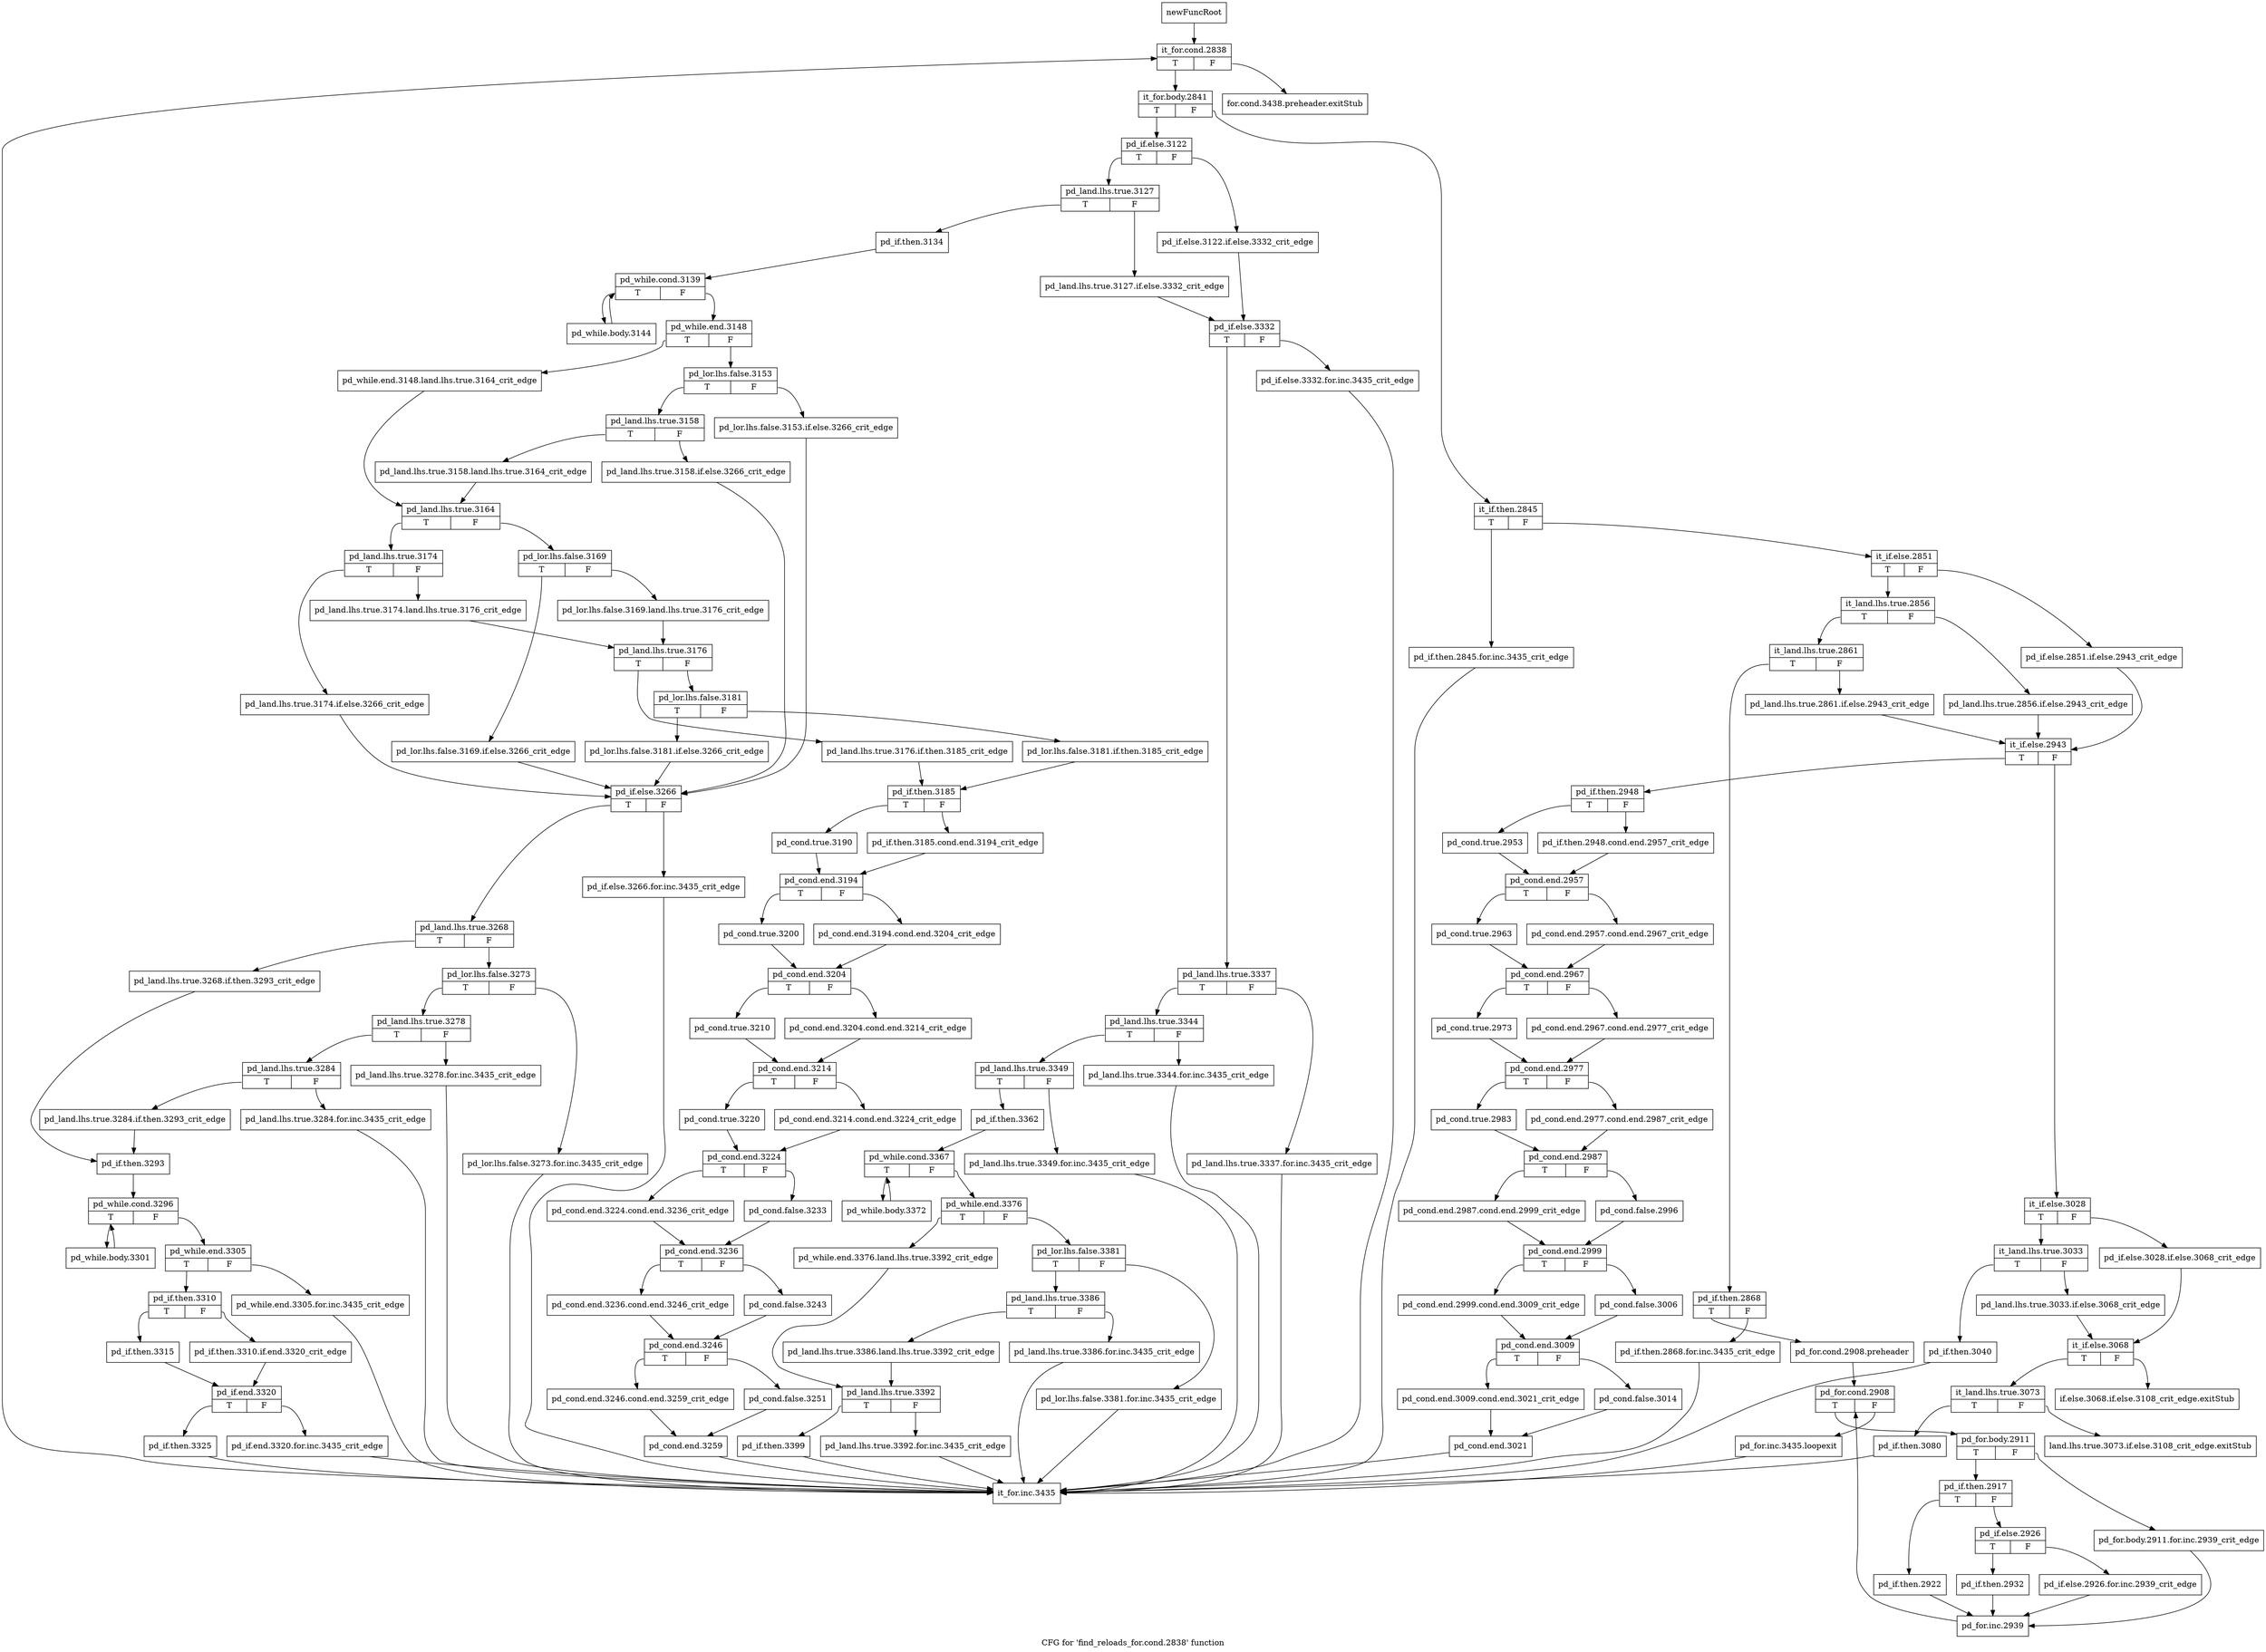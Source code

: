 digraph "CFG for 'find_reloads_for.cond.2838' function" {
	label="CFG for 'find_reloads_for.cond.2838' function";

	Node0xbc09050 [shape=record,label="{newFuncRoot}"];
	Node0xbc09050 -> Node0xbc0ca30;
	Node0xbc0c940 [shape=record,label="{for.cond.3438.preheader.exitStub}"];
	Node0xbc0c990 [shape=record,label="{if.else.3068.if.else.3108_crit_edge.exitStub}"];
	Node0xbc0c9e0 [shape=record,label="{land.lhs.true.3073.if.else.3108_crit_edge.exitStub}"];
	Node0xbc0ca30 [shape=record,label="{it_for.cond.2838|{<s0>T|<s1>F}}"];
	Node0xbc0ca30:s0 -> Node0xbc0ca80;
	Node0xbc0ca30:s1 -> Node0xbc0c940;
	Node0xbc0ca80 [shape=record,label="{it_for.body.2841|{<s0>T|<s1>F}}"];
	Node0xbc0ca80:s0 -> Node0xbc0db10;
	Node0xbc0ca80:s1 -> Node0xbc0cad0;
	Node0xbc0cad0 [shape=record,label="{it_if.then.2845|{<s0>T|<s1>F}}"];
	Node0xbc0cad0:s0 -> Node0xbc0dac0;
	Node0xbc0cad0:s1 -> Node0xbc0cb20;
	Node0xbc0cb20 [shape=record,label="{it_if.else.2851|{<s0>T|<s1>F}}"];
	Node0xbc0cb20:s0 -> Node0xbc0cbc0;
	Node0xbc0cb20:s1 -> Node0xbc0cb70;
	Node0xbc0cb70 [shape=record,label="{pd_if.else.2851.if.else.2943_crit_edge}"];
	Node0xbc0cb70 -> Node0xbc0cd00;
	Node0xbc0cbc0 [shape=record,label="{it_land.lhs.true.2856|{<s0>T|<s1>F}}"];
	Node0xbc0cbc0:s0 -> Node0xbc0cc60;
	Node0xbc0cbc0:s1 -> Node0xbc0cc10;
	Node0xbc0cc10 [shape=record,label="{pd_land.lhs.true.2856.if.else.2943_crit_edge}"];
	Node0xbc0cc10 -> Node0xbc0cd00;
	Node0xbc0cc60 [shape=record,label="{it_land.lhs.true.2861|{<s0>T|<s1>F}}"];
	Node0xbc0cc60:s0 -> Node0xbc0d6b0;
	Node0xbc0cc60:s1 -> Node0xbc0ccb0;
	Node0xbc0ccb0 [shape=record,label="{pd_land.lhs.true.2861.if.else.2943_crit_edge}"];
	Node0xbc0ccb0 -> Node0xbc0cd00;
	Node0xbc0cd00 [shape=record,label="{it_if.else.2943|{<s0>T|<s1>F}}"];
	Node0xbc0cd00:s0 -> Node0xbc0cfd0;
	Node0xbc0cd00:s1 -> Node0xbc0cd50;
	Node0xbc0cd50 [shape=record,label="{it_if.else.3028|{<s0>T|<s1>F}}"];
	Node0xbc0cd50:s0 -> Node0xbc0cdf0;
	Node0xbc0cd50:s1 -> Node0xbc0cda0;
	Node0xbc0cda0 [shape=record,label="{pd_if.else.3028.if.else.3068_crit_edge}"];
	Node0xbc0cda0 -> Node0xbc0ce90;
	Node0xbc0cdf0 [shape=record,label="{it_land.lhs.true.3033|{<s0>T|<s1>F}}"];
	Node0xbc0cdf0:s0 -> Node0xbc0cf80;
	Node0xbc0cdf0:s1 -> Node0xbc0ce40;
	Node0xbc0ce40 [shape=record,label="{pd_land.lhs.true.3033.if.else.3068_crit_edge}"];
	Node0xbc0ce40 -> Node0xbc0ce90;
	Node0xbc0ce90 [shape=record,label="{it_if.else.3068|{<s0>T|<s1>F}}"];
	Node0xbc0ce90:s0 -> Node0xbc0cee0;
	Node0xbc0ce90:s1 -> Node0xbc0c990;
	Node0xbc0cee0 [shape=record,label="{it_land.lhs.true.3073|{<s0>T|<s1>F}}"];
	Node0xbc0cee0:s0 -> Node0xbc0cf30;
	Node0xbc0cee0:s1 -> Node0xbc0c9e0;
	Node0xbc0cf30 [shape=record,label="{pd_if.then.3080}"];
	Node0xbc0cf30 -> Node0xbc0f6e0;
	Node0xbc0cf80 [shape=record,label="{pd_if.then.3040}"];
	Node0xbc0cf80 -> Node0xbc0f6e0;
	Node0xbc0cfd0 [shape=record,label="{pd_if.then.2948|{<s0>T|<s1>F}}"];
	Node0xbc0cfd0:s0 -> Node0xbc0d070;
	Node0xbc0cfd0:s1 -> Node0xbc0d020;
	Node0xbc0d020 [shape=record,label="{pd_if.then.2948.cond.end.2957_crit_edge}"];
	Node0xbc0d020 -> Node0xbc0d0c0;
	Node0xbc0d070 [shape=record,label="{pd_cond.true.2953}"];
	Node0xbc0d070 -> Node0xbc0d0c0;
	Node0xbc0d0c0 [shape=record,label="{pd_cond.end.2957|{<s0>T|<s1>F}}"];
	Node0xbc0d0c0:s0 -> Node0xbc0d160;
	Node0xbc0d0c0:s1 -> Node0xbc0d110;
	Node0xbc0d110 [shape=record,label="{pd_cond.end.2957.cond.end.2967_crit_edge}"];
	Node0xbc0d110 -> Node0xbc0d1b0;
	Node0xbc0d160 [shape=record,label="{pd_cond.true.2963}"];
	Node0xbc0d160 -> Node0xbc0d1b0;
	Node0xbc0d1b0 [shape=record,label="{pd_cond.end.2967|{<s0>T|<s1>F}}"];
	Node0xbc0d1b0:s0 -> Node0xbc0d250;
	Node0xbc0d1b0:s1 -> Node0xbc0d200;
	Node0xbc0d200 [shape=record,label="{pd_cond.end.2967.cond.end.2977_crit_edge}"];
	Node0xbc0d200 -> Node0xbc0d2a0;
	Node0xbc0d250 [shape=record,label="{pd_cond.true.2973}"];
	Node0xbc0d250 -> Node0xbc0d2a0;
	Node0xbc0d2a0 [shape=record,label="{pd_cond.end.2977|{<s0>T|<s1>F}}"];
	Node0xbc0d2a0:s0 -> Node0xbc0d340;
	Node0xbc0d2a0:s1 -> Node0xbc0d2f0;
	Node0xbc0d2f0 [shape=record,label="{pd_cond.end.2977.cond.end.2987_crit_edge}"];
	Node0xbc0d2f0 -> Node0xbc0d390;
	Node0xbc0d340 [shape=record,label="{pd_cond.true.2983}"];
	Node0xbc0d340 -> Node0xbc0d390;
	Node0xbc0d390 [shape=record,label="{pd_cond.end.2987|{<s0>T|<s1>F}}"];
	Node0xbc0d390:s0 -> Node0xbc0d430;
	Node0xbc0d390:s1 -> Node0xbc0d3e0;
	Node0xbc0d3e0 [shape=record,label="{pd_cond.false.2996}"];
	Node0xbc0d3e0 -> Node0xbc0d480;
	Node0xbc0d430 [shape=record,label="{pd_cond.end.2987.cond.end.2999_crit_edge}"];
	Node0xbc0d430 -> Node0xbc0d480;
	Node0xbc0d480 [shape=record,label="{pd_cond.end.2999|{<s0>T|<s1>F}}"];
	Node0xbc0d480:s0 -> Node0xbc0d520;
	Node0xbc0d480:s1 -> Node0xbc0d4d0;
	Node0xbc0d4d0 [shape=record,label="{pd_cond.false.3006}"];
	Node0xbc0d4d0 -> Node0xbc0d570;
	Node0xbc0d520 [shape=record,label="{pd_cond.end.2999.cond.end.3009_crit_edge}"];
	Node0xbc0d520 -> Node0xbc0d570;
	Node0xbc0d570 [shape=record,label="{pd_cond.end.3009|{<s0>T|<s1>F}}"];
	Node0xbc0d570:s0 -> Node0xbc0d610;
	Node0xbc0d570:s1 -> Node0xbc0d5c0;
	Node0xbc0d5c0 [shape=record,label="{pd_cond.false.3014}"];
	Node0xbc0d5c0 -> Node0xbc0d660;
	Node0xbc0d610 [shape=record,label="{pd_cond.end.3009.cond.end.3021_crit_edge}"];
	Node0xbc0d610 -> Node0xbc0d660;
	Node0xbc0d660 [shape=record,label="{pd_cond.end.3021}"];
	Node0xbc0d660 -> Node0xbc0f6e0;
	Node0xbc0d6b0 [shape=record,label="{pd_if.then.2868|{<s0>T|<s1>F}}"];
	Node0xbc0d6b0:s0 -> Node0xbc0d750;
	Node0xbc0d6b0:s1 -> Node0xbc0d700;
	Node0xbc0d700 [shape=record,label="{pd_if.then.2868.for.inc.3435_crit_edge}"];
	Node0xbc0d700 -> Node0xbc0f6e0;
	Node0xbc0d750 [shape=record,label="{pd_for.cond.2908.preheader}"];
	Node0xbc0d750 -> Node0xbc0d7a0;
	Node0xbc0d7a0 [shape=record,label="{pd_for.cond.2908|{<s0>T|<s1>F}}"];
	Node0xbc0d7a0:s0 -> Node0xbc0d840;
	Node0xbc0d7a0:s1 -> Node0xbc0d7f0;
	Node0xbc0d7f0 [shape=record,label="{pd_for.inc.3435.loopexit}"];
	Node0xbc0d7f0 -> Node0xbc0f6e0;
	Node0xbc0d840 [shape=record,label="{pd_for.body.2911|{<s0>T|<s1>F}}"];
	Node0xbc0d840:s0 -> Node0xbc0d8e0;
	Node0xbc0d840:s1 -> Node0xbc0d890;
	Node0xbc0d890 [shape=record,label="{pd_for.body.2911.for.inc.2939_crit_edge}"];
	Node0xbc0d890 -> Node0xbc0da70;
	Node0xbc0d8e0 [shape=record,label="{pd_if.then.2917|{<s0>T|<s1>F}}"];
	Node0xbc0d8e0:s0 -> Node0xbc0da20;
	Node0xbc0d8e0:s1 -> Node0xbc0d930;
	Node0xbc0d930 [shape=record,label="{pd_if.else.2926|{<s0>T|<s1>F}}"];
	Node0xbc0d930:s0 -> Node0xbc0d9d0;
	Node0xbc0d930:s1 -> Node0xbc0d980;
	Node0xbc0d980 [shape=record,label="{pd_if.else.2926.for.inc.2939_crit_edge}"];
	Node0xbc0d980 -> Node0xbc0da70;
	Node0xbc0d9d0 [shape=record,label="{pd_if.then.2932}"];
	Node0xbc0d9d0 -> Node0xbc0da70;
	Node0xbc0da20 [shape=record,label="{pd_if.then.2922}"];
	Node0xbc0da20 -> Node0xbc0da70;
	Node0xbc0da70 [shape=record,label="{pd_for.inc.2939}"];
	Node0xbc0da70 -> Node0xbc0d7a0;
	Node0xbc0dac0 [shape=record,label="{pd_if.then.2845.for.inc.3435_crit_edge}"];
	Node0xbc0dac0 -> Node0xbc0f6e0;
	Node0xbc0db10 [shape=record,label="{pd_if.else.3122|{<s0>T|<s1>F}}"];
	Node0xbc0db10:s0 -> Node0xbc0dbb0;
	Node0xbc0db10:s1 -> Node0xbc0db60;
	Node0xbc0db60 [shape=record,label="{pd_if.else.3122.if.else.3332_crit_edge}"];
	Node0xbc0db60 -> Node0xbc0dc50;
	Node0xbc0dbb0 [shape=record,label="{pd_land.lhs.true.3127|{<s0>T|<s1>F}}"];
	Node0xbc0dbb0:s0 -> Node0xbc0e2e0;
	Node0xbc0dbb0:s1 -> Node0xbc0dc00;
	Node0xbc0dc00 [shape=record,label="{pd_land.lhs.true.3127.if.else.3332_crit_edge}"];
	Node0xbc0dc00 -> Node0xbc0dc50;
	Node0xbc0dc50 [shape=record,label="{pd_if.else.3332|{<s0>T|<s1>F}}"];
	Node0xbc0dc50:s0 -> Node0xbc0dcf0;
	Node0xbc0dc50:s1 -> Node0xbc0dca0;
	Node0xbc0dca0 [shape=record,label="{pd_if.else.3332.for.inc.3435_crit_edge}"];
	Node0xbc0dca0 -> Node0xbc0f6e0;
	Node0xbc0dcf0 [shape=record,label="{pd_land.lhs.true.3337|{<s0>T|<s1>F}}"];
	Node0xbc0dcf0:s0 -> Node0xbc0dd90;
	Node0xbc0dcf0:s1 -> Node0xbc0dd40;
	Node0xbc0dd40 [shape=record,label="{pd_land.lhs.true.3337.for.inc.3435_crit_edge}"];
	Node0xbc0dd40 -> Node0xbc0f6e0;
	Node0xbc0dd90 [shape=record,label="{pd_land.lhs.true.3344|{<s0>T|<s1>F}}"];
	Node0xbc0dd90:s0 -> Node0xbc0de30;
	Node0xbc0dd90:s1 -> Node0xbc0dde0;
	Node0xbc0dde0 [shape=record,label="{pd_land.lhs.true.3344.for.inc.3435_crit_edge}"];
	Node0xbc0dde0 -> Node0xbc0f6e0;
	Node0xbc0de30 [shape=record,label="{pd_land.lhs.true.3349|{<s0>T|<s1>F}}"];
	Node0xbc0de30:s0 -> Node0xbc0ded0;
	Node0xbc0de30:s1 -> Node0xbc0de80;
	Node0xbc0de80 [shape=record,label="{pd_land.lhs.true.3349.for.inc.3435_crit_edge}"];
	Node0xbc0de80 -> Node0xbc0f6e0;
	Node0xbc0ded0 [shape=record,label="{pd_if.then.3362}"];
	Node0xbc0ded0 -> Node0xbc0df20;
	Node0xbc0df20 [shape=record,label="{pd_while.cond.3367|{<s0>T|<s1>F}}"];
	Node0xbc0df20:s0 -> Node0xbc0e290;
	Node0xbc0df20:s1 -> Node0xbc0df70;
	Node0xbc0df70 [shape=record,label="{pd_while.end.3376|{<s0>T|<s1>F}}"];
	Node0xbc0df70:s0 -> Node0xbc0e150;
	Node0xbc0df70:s1 -> Node0xbc0dfc0;
	Node0xbc0dfc0 [shape=record,label="{pd_lor.lhs.false.3381|{<s0>T|<s1>F}}"];
	Node0xbc0dfc0:s0 -> Node0xbc0e060;
	Node0xbc0dfc0:s1 -> Node0xbc0e010;
	Node0xbc0e010 [shape=record,label="{pd_lor.lhs.false.3381.for.inc.3435_crit_edge}"];
	Node0xbc0e010 -> Node0xbc0f6e0;
	Node0xbc0e060 [shape=record,label="{pd_land.lhs.true.3386|{<s0>T|<s1>F}}"];
	Node0xbc0e060:s0 -> Node0xbc0e100;
	Node0xbc0e060:s1 -> Node0xbc0e0b0;
	Node0xbc0e0b0 [shape=record,label="{pd_land.lhs.true.3386.for.inc.3435_crit_edge}"];
	Node0xbc0e0b0 -> Node0xbc0f6e0;
	Node0xbc0e100 [shape=record,label="{pd_land.lhs.true.3386.land.lhs.true.3392_crit_edge}"];
	Node0xbc0e100 -> Node0xbc0e1a0;
	Node0xbc0e150 [shape=record,label="{pd_while.end.3376.land.lhs.true.3392_crit_edge}"];
	Node0xbc0e150 -> Node0xbc0e1a0;
	Node0xbc0e1a0 [shape=record,label="{pd_land.lhs.true.3392|{<s0>T|<s1>F}}"];
	Node0xbc0e1a0:s0 -> Node0xbc0e240;
	Node0xbc0e1a0:s1 -> Node0xbc0e1f0;
	Node0xbc0e1f0 [shape=record,label="{pd_land.lhs.true.3392.for.inc.3435_crit_edge}"];
	Node0xbc0e1f0 -> Node0xbc0f6e0;
	Node0xbc0e240 [shape=record,label="{pd_if.then.3399}"];
	Node0xbc0e240 -> Node0xbc0f6e0;
	Node0xbc0e290 [shape=record,label="{pd_while.body.3372}"];
	Node0xbc0e290 -> Node0xbc0df20;
	Node0xbc0e2e0 [shape=record,label="{pd_if.then.3134}"];
	Node0xbc0e2e0 -> Node0xbc0e330;
	Node0xbc0e330 [shape=record,label="{pd_while.cond.3139|{<s0>T|<s1>F}}"];
	Node0xbc0e330:s0 -> Node0xbc0f780;
	Node0xbc0e330:s1 -> Node0xbc0e380;
	Node0xbc0e380 [shape=record,label="{pd_while.end.3148|{<s0>T|<s1>F}}"];
	Node0xbc0e380:s0 -> Node0xbc0e560;
	Node0xbc0e380:s1 -> Node0xbc0e3d0;
	Node0xbc0e3d0 [shape=record,label="{pd_lor.lhs.false.3153|{<s0>T|<s1>F}}"];
	Node0xbc0e3d0:s0 -> Node0xbc0e470;
	Node0xbc0e3d0:s1 -> Node0xbc0e420;
	Node0xbc0e420 [shape=record,label="{pd_lor.lhs.false.3153.if.else.3266_crit_edge}"];
	Node0xbc0e420 -> Node0xbc0f050;
	Node0xbc0e470 [shape=record,label="{pd_land.lhs.true.3158|{<s0>T|<s1>F}}"];
	Node0xbc0e470:s0 -> Node0xbc0e510;
	Node0xbc0e470:s1 -> Node0xbc0e4c0;
	Node0xbc0e4c0 [shape=record,label="{pd_land.lhs.true.3158.if.else.3266_crit_edge}"];
	Node0xbc0e4c0 -> Node0xbc0f050;
	Node0xbc0e510 [shape=record,label="{pd_land.lhs.true.3158.land.lhs.true.3164_crit_edge}"];
	Node0xbc0e510 -> Node0xbc0e5b0;
	Node0xbc0e560 [shape=record,label="{pd_while.end.3148.land.lhs.true.3164_crit_edge}"];
	Node0xbc0e560 -> Node0xbc0e5b0;
	Node0xbc0e5b0 [shape=record,label="{pd_land.lhs.true.3164|{<s0>T|<s1>F}}"];
	Node0xbc0e5b0:s0 -> Node0xbc0e6f0;
	Node0xbc0e5b0:s1 -> Node0xbc0e600;
	Node0xbc0e600 [shape=record,label="{pd_lor.lhs.false.3169|{<s0>T|<s1>F}}"];
	Node0xbc0e600:s0 -> Node0xbc0e6a0;
	Node0xbc0e600:s1 -> Node0xbc0e650;
	Node0xbc0e650 [shape=record,label="{pd_lor.lhs.false.3169.land.lhs.true.3176_crit_edge}"];
	Node0xbc0e650 -> Node0xbc0e790;
	Node0xbc0e6a0 [shape=record,label="{pd_lor.lhs.false.3169.if.else.3266_crit_edge}"];
	Node0xbc0e6a0 -> Node0xbc0f050;
	Node0xbc0e6f0 [shape=record,label="{pd_land.lhs.true.3174|{<s0>T|<s1>F}}"];
	Node0xbc0e6f0:s0 -> Node0xbc0f000;
	Node0xbc0e6f0:s1 -> Node0xbc0e740;
	Node0xbc0e740 [shape=record,label="{pd_land.lhs.true.3174.land.lhs.true.3176_crit_edge}"];
	Node0xbc0e740 -> Node0xbc0e790;
	Node0xbc0e790 [shape=record,label="{pd_land.lhs.true.3176|{<s0>T|<s1>F}}"];
	Node0xbc0e790:s0 -> Node0xbc0e8d0;
	Node0xbc0e790:s1 -> Node0xbc0e7e0;
	Node0xbc0e7e0 [shape=record,label="{pd_lor.lhs.false.3181|{<s0>T|<s1>F}}"];
	Node0xbc0e7e0:s0 -> Node0xbc0e880;
	Node0xbc0e7e0:s1 -> Node0xbc0e830;
	Node0xbc0e830 [shape=record,label="{pd_lor.lhs.false.3181.if.then.3185_crit_edge}"];
	Node0xbc0e830 -> Node0xbc0e920;
	Node0xbc0e880 [shape=record,label="{pd_lor.lhs.false.3181.if.else.3266_crit_edge}"];
	Node0xbc0e880 -> Node0xbc0f050;
	Node0xbc0e8d0 [shape=record,label="{pd_land.lhs.true.3176.if.then.3185_crit_edge}"];
	Node0xbc0e8d0 -> Node0xbc0e920;
	Node0xbc0e920 [shape=record,label="{pd_if.then.3185|{<s0>T|<s1>F}}"];
	Node0xbc0e920:s0 -> Node0xbc0e9c0;
	Node0xbc0e920:s1 -> Node0xbc0e970;
	Node0xbc0e970 [shape=record,label="{pd_if.then.3185.cond.end.3194_crit_edge}"];
	Node0xbc0e970 -> Node0xbc0ea10;
	Node0xbc0e9c0 [shape=record,label="{pd_cond.true.3190}"];
	Node0xbc0e9c0 -> Node0xbc0ea10;
	Node0xbc0ea10 [shape=record,label="{pd_cond.end.3194|{<s0>T|<s1>F}}"];
	Node0xbc0ea10:s0 -> Node0xbc0eab0;
	Node0xbc0ea10:s1 -> Node0xbc0ea60;
	Node0xbc0ea60 [shape=record,label="{pd_cond.end.3194.cond.end.3204_crit_edge}"];
	Node0xbc0ea60 -> Node0xbc0eb00;
	Node0xbc0eab0 [shape=record,label="{pd_cond.true.3200}"];
	Node0xbc0eab0 -> Node0xbc0eb00;
	Node0xbc0eb00 [shape=record,label="{pd_cond.end.3204|{<s0>T|<s1>F}}"];
	Node0xbc0eb00:s0 -> Node0xbc0eba0;
	Node0xbc0eb00:s1 -> Node0xbc0eb50;
	Node0xbc0eb50 [shape=record,label="{pd_cond.end.3204.cond.end.3214_crit_edge}"];
	Node0xbc0eb50 -> Node0xbc0ebf0;
	Node0xbc0eba0 [shape=record,label="{pd_cond.true.3210}"];
	Node0xbc0eba0 -> Node0xbc0ebf0;
	Node0xbc0ebf0 [shape=record,label="{pd_cond.end.3214|{<s0>T|<s1>F}}"];
	Node0xbc0ebf0:s0 -> Node0xbc0ec90;
	Node0xbc0ebf0:s1 -> Node0xbc0ec40;
	Node0xbc0ec40 [shape=record,label="{pd_cond.end.3214.cond.end.3224_crit_edge}"];
	Node0xbc0ec40 -> Node0xbc0ece0;
	Node0xbc0ec90 [shape=record,label="{pd_cond.true.3220}"];
	Node0xbc0ec90 -> Node0xbc0ece0;
	Node0xbc0ece0 [shape=record,label="{pd_cond.end.3224|{<s0>T|<s1>F}}"];
	Node0xbc0ece0:s0 -> Node0xbc0ed80;
	Node0xbc0ece0:s1 -> Node0xbc0ed30;
	Node0xbc0ed30 [shape=record,label="{pd_cond.false.3233}"];
	Node0xbc0ed30 -> Node0xbc0edd0;
	Node0xbc0ed80 [shape=record,label="{pd_cond.end.3224.cond.end.3236_crit_edge}"];
	Node0xbc0ed80 -> Node0xbc0edd0;
	Node0xbc0edd0 [shape=record,label="{pd_cond.end.3236|{<s0>T|<s1>F}}"];
	Node0xbc0edd0:s0 -> Node0xbc0ee70;
	Node0xbc0edd0:s1 -> Node0xbc0ee20;
	Node0xbc0ee20 [shape=record,label="{pd_cond.false.3243}"];
	Node0xbc0ee20 -> Node0xbc0eec0;
	Node0xbc0ee70 [shape=record,label="{pd_cond.end.3236.cond.end.3246_crit_edge}"];
	Node0xbc0ee70 -> Node0xbc0eec0;
	Node0xbc0eec0 [shape=record,label="{pd_cond.end.3246|{<s0>T|<s1>F}}"];
	Node0xbc0eec0:s0 -> Node0xbc0ef60;
	Node0xbc0eec0:s1 -> Node0xbc0ef10;
	Node0xbc0ef10 [shape=record,label="{pd_cond.false.3251}"];
	Node0xbc0ef10 -> Node0xbc0efb0;
	Node0xbc0ef60 [shape=record,label="{pd_cond.end.3246.cond.end.3259_crit_edge}"];
	Node0xbc0ef60 -> Node0xbc0efb0;
	Node0xbc0efb0 [shape=record,label="{pd_cond.end.3259}"];
	Node0xbc0efb0 -> Node0xbc0f6e0;
	Node0xbc0f000 [shape=record,label="{pd_land.lhs.true.3174.if.else.3266_crit_edge}"];
	Node0xbc0f000 -> Node0xbc0f050;
	Node0xbc0f050 [shape=record,label="{pd_if.else.3266|{<s0>T|<s1>F}}"];
	Node0xbc0f050:s0 -> Node0xbc0f0f0;
	Node0xbc0f050:s1 -> Node0xbc0f0a0;
	Node0xbc0f0a0 [shape=record,label="{pd_if.else.3266.for.inc.3435_crit_edge}"];
	Node0xbc0f0a0 -> Node0xbc0f6e0;
	Node0xbc0f0f0 [shape=record,label="{pd_land.lhs.true.3268|{<s0>T|<s1>F}}"];
	Node0xbc0f0f0:s0 -> Node0xbc0f370;
	Node0xbc0f0f0:s1 -> Node0xbc0f140;
	Node0xbc0f140 [shape=record,label="{pd_lor.lhs.false.3273|{<s0>T|<s1>F}}"];
	Node0xbc0f140:s0 -> Node0xbc0f1e0;
	Node0xbc0f140:s1 -> Node0xbc0f190;
	Node0xbc0f190 [shape=record,label="{pd_lor.lhs.false.3273.for.inc.3435_crit_edge}"];
	Node0xbc0f190 -> Node0xbc0f6e0;
	Node0xbc0f1e0 [shape=record,label="{pd_land.lhs.true.3278|{<s0>T|<s1>F}}"];
	Node0xbc0f1e0:s0 -> Node0xbc0f280;
	Node0xbc0f1e0:s1 -> Node0xbc0f230;
	Node0xbc0f230 [shape=record,label="{pd_land.lhs.true.3278.for.inc.3435_crit_edge}"];
	Node0xbc0f230 -> Node0xbc0f6e0;
	Node0xbc0f280 [shape=record,label="{pd_land.lhs.true.3284|{<s0>T|<s1>F}}"];
	Node0xbc0f280:s0 -> Node0xbc0f320;
	Node0xbc0f280:s1 -> Node0xbc0f2d0;
	Node0xbc0f2d0 [shape=record,label="{pd_land.lhs.true.3284.for.inc.3435_crit_edge}"];
	Node0xbc0f2d0 -> Node0xbc0f6e0;
	Node0xbc0f320 [shape=record,label="{pd_land.lhs.true.3284.if.then.3293_crit_edge}"];
	Node0xbc0f320 -> Node0xbc0f3c0;
	Node0xbc0f370 [shape=record,label="{pd_land.lhs.true.3268.if.then.3293_crit_edge}"];
	Node0xbc0f370 -> Node0xbc0f3c0;
	Node0xbc0f3c0 [shape=record,label="{pd_if.then.3293}"];
	Node0xbc0f3c0 -> Node0xbc0f410;
	Node0xbc0f410 [shape=record,label="{pd_while.cond.3296|{<s0>T|<s1>F}}"];
	Node0xbc0f410:s0 -> Node0xbc0f730;
	Node0xbc0f410:s1 -> Node0xbc0f460;
	Node0xbc0f460 [shape=record,label="{pd_while.end.3305|{<s0>T|<s1>F}}"];
	Node0xbc0f460:s0 -> Node0xbc0f500;
	Node0xbc0f460:s1 -> Node0xbc0f4b0;
	Node0xbc0f4b0 [shape=record,label="{pd_while.end.3305.for.inc.3435_crit_edge}"];
	Node0xbc0f4b0 -> Node0xbc0f6e0;
	Node0xbc0f500 [shape=record,label="{pd_if.then.3310|{<s0>T|<s1>F}}"];
	Node0xbc0f500:s0 -> Node0xbc0f5a0;
	Node0xbc0f500:s1 -> Node0xbc0f550;
	Node0xbc0f550 [shape=record,label="{pd_if.then.3310.if.end.3320_crit_edge}"];
	Node0xbc0f550 -> Node0xbc0f5f0;
	Node0xbc0f5a0 [shape=record,label="{pd_if.then.3315}"];
	Node0xbc0f5a0 -> Node0xbc0f5f0;
	Node0xbc0f5f0 [shape=record,label="{pd_if.end.3320|{<s0>T|<s1>F}}"];
	Node0xbc0f5f0:s0 -> Node0xbc0f690;
	Node0xbc0f5f0:s1 -> Node0xbc0f640;
	Node0xbc0f640 [shape=record,label="{pd_if.end.3320.for.inc.3435_crit_edge}"];
	Node0xbc0f640 -> Node0xbc0f6e0;
	Node0xbc0f690 [shape=record,label="{pd_if.then.3325}"];
	Node0xbc0f690 -> Node0xbc0f6e0;
	Node0xbc0f6e0 [shape=record,label="{it_for.inc.3435}"];
	Node0xbc0f6e0 -> Node0xbc0ca30;
	Node0xbc0f730 [shape=record,label="{pd_while.body.3301}"];
	Node0xbc0f730 -> Node0xbc0f410;
	Node0xbc0f780 [shape=record,label="{pd_while.body.3144}"];
	Node0xbc0f780 -> Node0xbc0e330;
}
